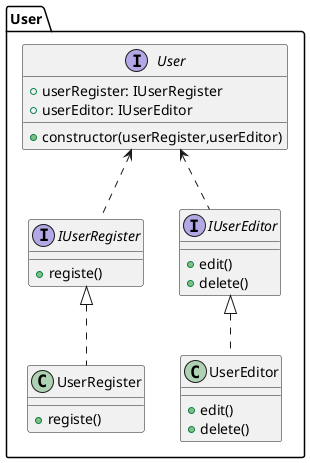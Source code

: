 @startuml

package User{

    interface User{
        +userRegister: IUserRegister
        +userEditor: IUserEditor
        +constructor(userRegister,userEditor)
    }

    interface IUserRegister{
        +registe()
    }

    interface IUserEditor{
        +edit()
        +delete()
    }

    class UserRegister{
        +registe()
    }

    class UserEditor{
        +edit()
        +delete()
    }

    IUserEditor <|.. UserEditor
    IUserRegister <|.. UserRegister
    User <.. IUserRegister
    User <.. IUserEditor

}

@enduml